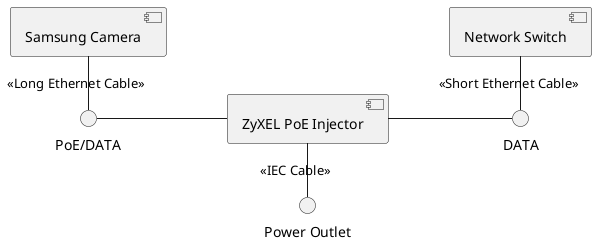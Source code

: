 @startuml
left to right direction
skinparam packageStyle rectangle
[Samsung Camera] as cam
[ZyXEL PoE Injector] as injector
[Network Switch] as NS
interface "DATA" as DATAIN
interface "PoE/DATA" as DATAOUT
interface "Power Outlet" as PO

cam - DATAOUT: <<Long Ethernet Cable>>
DATAOUT -- injector
injector - PO: <<IEC Cable>>
injector -- DATAIN
NS - DATAIN: <<Short Ethernet Cable>>
@enduml
